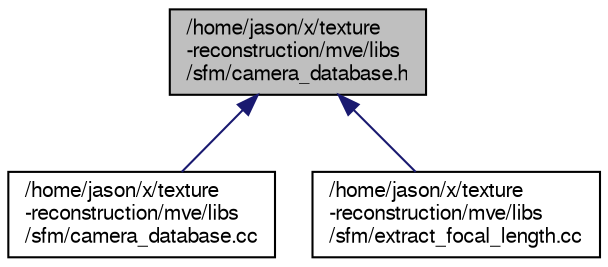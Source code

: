 digraph "/home/jason/x/texture-reconstruction/mve/libs/sfm/camera_database.h"
{
  edge [fontname="FreeSans",fontsize="10",labelfontname="FreeSans",labelfontsize="10"];
  node [fontname="FreeSans",fontsize="10",shape=record];
  Node4 [label="/home/jason/x/texture\l-reconstruction/mve/libs\l/sfm/camera_database.h",height=0.2,width=0.4,color="black", fillcolor="grey75", style="filled", fontcolor="black"];
  Node4 -> Node5 [dir="back",color="midnightblue",fontsize="10",style="solid",fontname="FreeSans"];
  Node5 [label="/home/jason/x/texture\l-reconstruction/mve/libs\l/sfm/camera_database.cc",height=0.2,width=0.4,color="black", fillcolor="white", style="filled",URL="$camera__database_8cc.html"];
  Node4 -> Node6 [dir="back",color="midnightblue",fontsize="10",style="solid",fontname="FreeSans"];
  Node6 [label="/home/jason/x/texture\l-reconstruction/mve/libs\l/sfm/extract_focal_length.cc",height=0.2,width=0.4,color="black", fillcolor="white", style="filled",URL="$extract__focal__length_8cc.html"];
}

